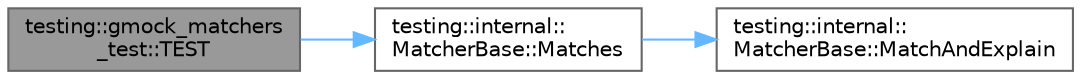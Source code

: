 digraph "testing::gmock_matchers_test::TEST"
{
 // LATEX_PDF_SIZE
  bgcolor="transparent";
  edge [fontname=Helvetica,fontsize=10,labelfontname=Helvetica,labelfontsize=10];
  node [fontname=Helvetica,fontsize=10,shape=box,height=0.2,width=0.4];
  rankdir="LR";
  Node1 [id="Node000001",label="testing::gmock_matchers\l_test::TEST",height=0.2,width=0.4,color="gray40", fillcolor="grey60", style="filled", fontcolor="black",tooltip=" "];
  Node1 -> Node2 [id="edge1_Node000001_Node000002",color="steelblue1",style="solid",tooltip=" "];
  Node2 [id="Node000002",label="testing::internal::\lMatcherBase::Matches",height=0.2,width=0.4,color="grey40", fillcolor="white", style="filled",URL="$classtesting_1_1internal_1_1_matcher_base.html#abc0dbefa4daff0a49943ca8740e987a6",tooltip=" "];
  Node2 -> Node3 [id="edge2_Node000002_Node000003",color="steelblue1",style="solid",tooltip=" "];
  Node3 [id="Node000003",label="testing::internal::\lMatcherBase::MatchAndExplain",height=0.2,width=0.4,color="grey40", fillcolor="white", style="filled",URL="$classtesting_1_1internal_1_1_matcher_base.html#aab88b1d23b6b94a8495ce6a0e0c576ce",tooltip=" "];
}

